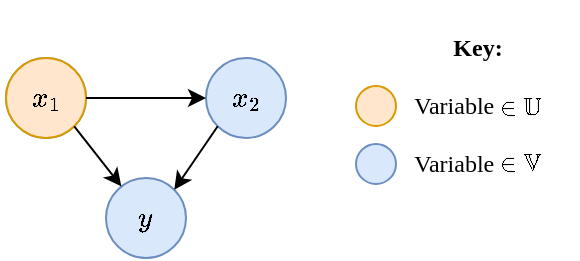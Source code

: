 <mxfile version="21.6.8" type="device">
  <diagram name="Page-1" id="d-9mGRL6aTvQhDhSjTsx">
    <mxGraphModel dx="574" dy="396" grid="1" gridSize="10" guides="1" tooltips="1" connect="1" arrows="1" fold="1" page="1" pageScale="1" pageWidth="827" pageHeight="1169" math="1" shadow="0">
      <root>
        <mxCell id="0" />
        <mxCell id="1" parent="0" />
        <mxCell id="yweXbOrhJfcLfBBhVS54-10" value="$$x_2$$" style="ellipse;whiteSpace=wrap;html=1;aspect=fixed;fillColor=#dae8fc;strokeColor=#6c8ebf;" parent="1" vertex="1">
          <mxGeometry x="100" y="60" width="40" height="40" as="geometry" />
        </mxCell>
        <mxCell id="yweXbOrhJfcLfBBhVS54-12" value="$$x_2$$" style="ellipse;whiteSpace=wrap;html=1;aspect=fixed;fillColor=#dae8fc;strokeColor=#6c8ebf;" parent="1" vertex="1">
          <mxGeometry x="200" y="60" width="40" height="40" as="geometry" />
        </mxCell>
        <mxCell id="YyBx6j8OX0uBX59bD9L7-3" value="$$y$$" style="ellipse;whiteSpace=wrap;html=1;aspect=fixed;fillColor=#dae8fc;strokeColor=#6c8ebf;direction=south;" parent="1" vertex="1">
          <mxGeometry x="150" y="120" width="40" height="40" as="geometry" />
        </mxCell>
        <mxCell id="YyBx6j8OX0uBX59bD9L7-4" value="$$x_1$$" style="ellipse;whiteSpace=wrap;html=1;aspect=fixed;fillColor=#ffe6cc;strokeColor=#d79b00;" parent="1" vertex="1">
          <mxGeometry x="100" y="60" width="40" height="40" as="geometry" />
        </mxCell>
        <mxCell id="YyBx6j8OX0uBX59bD9L7-12" value="" style="endArrow=classic;html=1;rounded=0;exitX=1;exitY=0.5;exitDx=0;exitDy=0;entryX=0;entryY=0.5;entryDx=0;entryDy=0;" parent="1" source="YyBx6j8OX0uBX59bD9L7-4" target="yweXbOrhJfcLfBBhVS54-12" edge="1">
          <mxGeometry width="50" height="50" relative="1" as="geometry">
            <mxPoint x="130" y="130" as="sourcePoint" />
            <mxPoint x="180" y="80" as="targetPoint" />
          </mxGeometry>
        </mxCell>
        <mxCell id="YyBx6j8OX0uBX59bD9L7-14" value="" style="endArrow=classic;html=1;rounded=0;exitX=0;exitY=1;exitDx=0;exitDy=0;entryX=0;entryY=0;entryDx=0;entryDy=0;" parent="1" source="yweXbOrhJfcLfBBhVS54-12" target="YyBx6j8OX0uBX59bD9L7-3" edge="1">
          <mxGeometry width="50" height="50" relative="1" as="geometry">
            <mxPoint x="130" y="130" as="sourcePoint" />
            <mxPoint x="180" y="80" as="targetPoint" />
          </mxGeometry>
        </mxCell>
        <mxCell id="YyBx6j8OX0uBX59bD9L7-15" value="" style="endArrow=classic;html=1;rounded=0;exitX=1;exitY=1;exitDx=0;exitDy=0;" parent="1" source="YyBx6j8OX0uBX59bD9L7-4" target="YyBx6j8OX0uBX59bD9L7-3" edge="1">
          <mxGeometry width="50" height="50" relative="1" as="geometry">
            <mxPoint x="130" y="130" as="sourcePoint" />
            <mxPoint x="180" y="80" as="targetPoint" />
          </mxGeometry>
        </mxCell>
        <mxCell id="_n0w2lVvms9sdLICCWW7-1" value="&lt;font face=&quot;cmr&quot;&gt;&lt;b&gt;Key:&lt;br&gt;&lt;/b&gt;&lt;br&gt;Variable \( \in \mathbb{U}\)&lt;br&gt;&lt;br&gt;Variable \( \in \mathbb{V}\)&lt;br&gt;&lt;br&gt;&lt;/font&gt;" style="text;html=1;strokeColor=none;fillColor=none;align=center;verticalAlign=middle;whiteSpace=wrap;rounded=0;" parent="1" vertex="1">
          <mxGeometry x="286" y="31" width="100" height="120" as="geometry" />
        </mxCell>
        <mxCell id="_n0w2lVvms9sdLICCWW7-2" value="" style="ellipse;whiteSpace=wrap;html=1;aspect=fixed;fillColor=#ffe6cc;strokeColor=#d79b00;" parent="1" vertex="1">
          <mxGeometry x="275" y="74" width="20" height="20" as="geometry" />
        </mxCell>
        <mxCell id="_n0w2lVvms9sdLICCWW7-3" value="" style="ellipse;whiteSpace=wrap;html=1;aspect=fixed;fillColor=#dae8fc;strokeColor=#6c8ebf;" parent="1" vertex="1">
          <mxGeometry x="275" y="103" width="20" height="20" as="geometry" />
        </mxCell>
      </root>
    </mxGraphModel>
  </diagram>
</mxfile>
